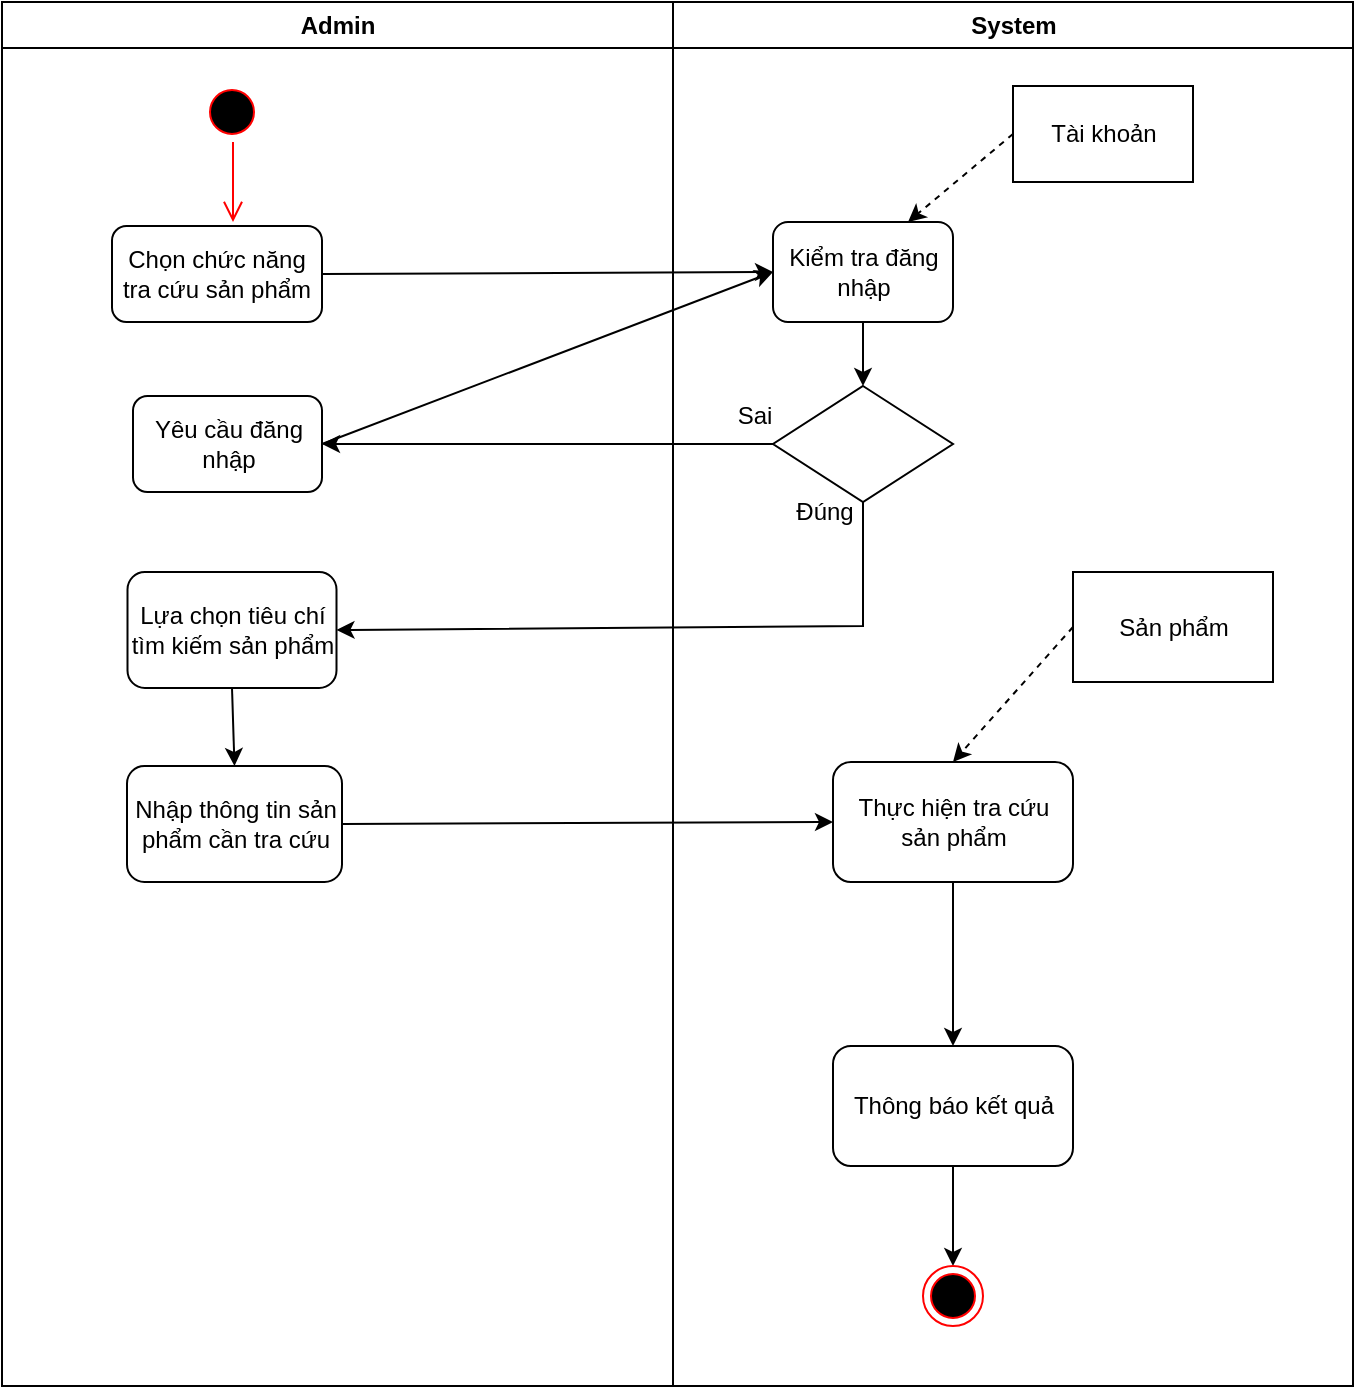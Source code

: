 <mxfile version="26.0.16">
  <diagram name="Page-1" id="e7e014a7-5840-1c2e-5031-d8a46d1fe8dd">
    <mxGraphModel dx="1391" dy="686" grid="1" gridSize="10" guides="1" tooltips="1" connect="1" arrows="1" fold="1" page="1" pageScale="1" pageWidth="1169" pageHeight="826" background="none" math="0" shadow="0">
      <root>
        <mxCell id="0" />
        <mxCell id="1" parent="0" />
        <mxCell id="2" value="Admin" style="swimlane;whiteSpace=wrap" parent="1" vertex="1">
          <mxGeometry x="210" y="67" width="335.5" height="692" as="geometry" />
        </mxCell>
        <mxCell id="5" value="" style="ellipse;shape=startState;fillColor=#000000;strokeColor=#ff0000;" parent="2" vertex="1">
          <mxGeometry x="100" y="40" width="30" height="30" as="geometry" />
        </mxCell>
        <mxCell id="6" value="" style="edgeStyle=elbowEdgeStyle;elbow=horizontal;verticalAlign=bottom;endArrow=open;endSize=8;strokeColor=#FF0000;endFill=1;rounded=0" parent="2" source="5" edge="1">
          <mxGeometry x="100" y="40" as="geometry">
            <mxPoint x="115.382" y="110" as="targetPoint" />
          </mxGeometry>
        </mxCell>
        <mxCell id="k2qXrynygnFcQe2m4YLg-41" value="Chọn chức năng tra cứu sản phẩm" style="rounded=1;whiteSpace=wrap;html=1;" parent="2" vertex="1">
          <mxGeometry x="55" y="112" width="105" height="48" as="geometry" />
        </mxCell>
        <mxCell id="IAGr2uxO39w4GgR1XOWE-22" value="Yêu cầu đăng nhập" style="rounded=1;whiteSpace=wrap;html=1;" vertex="1" parent="2">
          <mxGeometry x="65.5" y="197" width="94.5" height="48" as="geometry" />
        </mxCell>
        <mxCell id="IAGr2uxO39w4GgR1XOWE-27" value="Lựa chọn tiêu chí tìm kiếm sản phẩm" style="rounded=1;whiteSpace=wrap;html=1;" vertex="1" parent="2">
          <mxGeometry x="62.75" y="285" width="104.5" height="58" as="geometry" />
        </mxCell>
        <mxCell id="IAGr2uxO39w4GgR1XOWE-28" value="Nhập thông tin sản phẩm cần tra cứu" style="rounded=1;whiteSpace=wrap;html=1;" vertex="1" parent="2">
          <mxGeometry x="62.5" y="382" width="107.5" height="58" as="geometry" />
        </mxCell>
        <mxCell id="IAGr2uxO39w4GgR1XOWE-29" value="" style="endArrow=classic;html=1;rounded=0;entryX=0.5;entryY=0;entryDx=0;entryDy=0;exitX=0.5;exitY=1;exitDx=0;exitDy=0;" edge="1" parent="2" source="IAGr2uxO39w4GgR1XOWE-27" target="IAGr2uxO39w4GgR1XOWE-28">
          <mxGeometry width="50" height="50" relative="1" as="geometry">
            <mxPoint x="205.5" y="422" as="sourcePoint" />
            <mxPoint x="255.5" y="372" as="targetPoint" />
          </mxGeometry>
        </mxCell>
        <mxCell id="3" value="System" style="swimlane;whiteSpace=wrap" parent="1" vertex="1">
          <mxGeometry x="545.5" y="67" width="340" height="692" as="geometry" />
        </mxCell>
        <mxCell id="IAGr2uxO39w4GgR1XOWE-14" value="Kiểm tra đăng nhập" style="rounded=1;whiteSpace=wrap;html=1;" vertex="1" parent="3">
          <mxGeometry x="50" y="110" width="90" height="50" as="geometry" />
        </mxCell>
        <mxCell id="IAGr2uxO39w4GgR1XOWE-15" value="Tài khoản" style="rounded=0;whiteSpace=wrap;html=1;" vertex="1" parent="3">
          <mxGeometry x="170" y="42" width="90" height="48" as="geometry" />
        </mxCell>
        <mxCell id="IAGr2uxO39w4GgR1XOWE-16" value="" style="html=1;labelBackgroundColor=#ffffff;startArrow=none;startFill=0;startSize=6;endArrow=classic;endFill=1;endSize=6;jettySize=auto;orthogonalLoop=1;strokeWidth=1;dashed=1;fontSize=14;rounded=0;entryX=0.75;entryY=0;entryDx=0;entryDy=0;exitX=0;exitY=0.5;exitDx=0;exitDy=0;" edge="1" parent="3" source="IAGr2uxO39w4GgR1XOWE-15" target="IAGr2uxO39w4GgR1XOWE-14">
          <mxGeometry width="60" height="60" relative="1" as="geometry">
            <mxPoint x="170" y="192" as="sourcePoint" />
            <mxPoint x="170" y="112" as="targetPoint" />
          </mxGeometry>
        </mxCell>
        <mxCell id="IAGr2uxO39w4GgR1XOWE-17" value="" style="rhombus;whiteSpace=wrap;html=1;" vertex="1" parent="3">
          <mxGeometry x="50" y="192" width="90" height="58" as="geometry" />
        </mxCell>
        <mxCell id="IAGr2uxO39w4GgR1XOWE-18" value="" style="endArrow=classic;html=1;rounded=0;entryX=0.5;entryY=0;entryDx=0;entryDy=0;exitX=0.5;exitY=1;exitDx=0;exitDy=0;" edge="1" parent="3" source="IAGr2uxO39w4GgR1XOWE-14" target="IAGr2uxO39w4GgR1XOWE-17">
          <mxGeometry width="50" height="50" relative="1" as="geometry">
            <mxPoint x="-150" y="272" as="sourcePoint" />
            <mxPoint x="-100" y="222" as="targetPoint" />
          </mxGeometry>
        </mxCell>
        <mxCell id="IAGr2uxO39w4GgR1XOWE-21" value="Sai" style="text;html=1;align=center;verticalAlign=middle;resizable=0;points=[];autosize=1;strokeColor=none;fillColor=none;" vertex="1" parent="3">
          <mxGeometry x="20" y="192" width="40" height="30" as="geometry" />
        </mxCell>
        <mxCell id="IAGr2uxO39w4GgR1XOWE-25" value="Đúng" style="text;html=1;align=center;verticalAlign=middle;resizable=0;points=[];autosize=1;strokeColor=none;fillColor=none;" vertex="1" parent="3">
          <mxGeometry x="50" y="240" width="50" height="30" as="geometry" />
        </mxCell>
        <mxCell id="IAGr2uxO39w4GgR1XOWE-31" value="Thực hiện tra cứu sản phẩm" style="rounded=1;whiteSpace=wrap;html=1;" vertex="1" parent="3">
          <mxGeometry x="80" y="380" width="120" height="60" as="geometry" />
        </mxCell>
        <mxCell id="IAGr2uxO39w4GgR1XOWE-32" value="Sản phẩm" style="rounded=0;whiteSpace=wrap;html=1;" vertex="1" parent="3">
          <mxGeometry x="200" y="285" width="100" height="55" as="geometry" />
        </mxCell>
        <mxCell id="IAGr2uxO39w4GgR1XOWE-33" value="" style="html=1;labelBackgroundColor=#ffffff;startArrow=none;startFill=0;startSize=6;endArrow=classic;endFill=1;endSize=6;jettySize=auto;orthogonalLoop=1;strokeWidth=1;dashed=1;fontSize=14;rounded=0;entryX=0.5;entryY=0;entryDx=0;entryDy=0;exitX=0;exitY=0.5;exitDx=0;exitDy=0;" edge="1" parent="3" source="IAGr2uxO39w4GgR1XOWE-32" target="IAGr2uxO39w4GgR1XOWE-31">
          <mxGeometry width="60" height="60" relative="1" as="geometry">
            <mxPoint x="192" y="263" as="sourcePoint" />
            <mxPoint x="140" y="307" as="targetPoint" />
          </mxGeometry>
        </mxCell>
        <mxCell id="IAGr2uxO39w4GgR1XOWE-34" value="" style="endArrow=classic;html=1;rounded=0;exitX=0.5;exitY=1;exitDx=0;exitDy=0;entryX=0.5;entryY=0;entryDx=0;entryDy=0;" edge="1" parent="3" source="IAGr2uxO39w4GgR1XOWE-31" target="IAGr2uxO39w4GgR1XOWE-35">
          <mxGeometry width="50" height="50" relative="1" as="geometry">
            <mxPoint x="130" y="572" as="sourcePoint" />
            <mxPoint x="140" y="512" as="targetPoint" />
          </mxGeometry>
        </mxCell>
        <mxCell id="IAGr2uxO39w4GgR1XOWE-35" value="Thông báo kết quả" style="rounded=1;whiteSpace=wrap;html=1;" vertex="1" parent="3">
          <mxGeometry x="80" y="522" width="120" height="60" as="geometry" />
        </mxCell>
        <mxCell id="IAGr2uxO39w4GgR1XOWE-38" value="" style="endArrow=classic;html=1;rounded=0;exitX=0.5;exitY=1;exitDx=0;exitDy=0;entryX=0.5;entryY=0;entryDx=0;entryDy=0;" edge="1" parent="3" source="IAGr2uxO39w4GgR1XOWE-35" target="IAGr2uxO39w4GgR1XOWE-39">
          <mxGeometry width="50" height="50" relative="1" as="geometry">
            <mxPoint x="70" y="652" as="sourcePoint" />
            <mxPoint x="140" y="622" as="targetPoint" />
          </mxGeometry>
        </mxCell>
        <mxCell id="IAGr2uxO39w4GgR1XOWE-39" value="" style="ellipse;html=1;shape=endState;fillColor=#000000;strokeColor=#ff0000;" vertex="1" parent="3">
          <mxGeometry x="125" y="632" width="30" height="30" as="geometry" />
        </mxCell>
        <mxCell id="IAGr2uxO39w4GgR1XOWE-13" value="" style="endArrow=classic;html=1;rounded=0;exitX=1;exitY=0.5;exitDx=0;exitDy=0;entryX=0;entryY=0.5;entryDx=0;entryDy=0;" edge="1" parent="1" source="k2qXrynygnFcQe2m4YLg-41" target="IAGr2uxO39w4GgR1XOWE-14">
          <mxGeometry width="50" height="50" relative="1" as="geometry">
            <mxPoint x="395.5" y="249" as="sourcePoint" />
            <mxPoint x="595.5" y="203" as="targetPoint" />
          </mxGeometry>
        </mxCell>
        <mxCell id="IAGr2uxO39w4GgR1XOWE-20" value="" style="endArrow=classic;html=1;rounded=0;exitX=0;exitY=0.5;exitDx=0;exitDy=0;entryX=1;entryY=0.5;entryDx=0;entryDy=0;" edge="1" parent="1" source="IAGr2uxO39w4GgR1XOWE-17" target="IAGr2uxO39w4GgR1XOWE-22">
          <mxGeometry width="50" height="50" relative="1" as="geometry">
            <mxPoint x="365.5" y="349" as="sourcePoint" />
            <mxPoint x="415.5" y="289" as="targetPoint" />
          </mxGeometry>
        </mxCell>
        <mxCell id="IAGr2uxO39w4GgR1XOWE-23" value="" style="endArrow=classic;html=1;rounded=0;exitX=1;exitY=0.5;exitDx=0;exitDy=0;entryX=0;entryY=0.5;entryDx=0;entryDy=0;" edge="1" parent="1" source="IAGr2uxO39w4GgR1XOWE-22" target="IAGr2uxO39w4GgR1XOWE-14">
          <mxGeometry width="50" height="50" relative="1" as="geometry">
            <mxPoint x="455.5" y="279" as="sourcePoint" />
            <mxPoint x="505.5" y="229" as="targetPoint" />
          </mxGeometry>
        </mxCell>
        <mxCell id="IAGr2uxO39w4GgR1XOWE-24" value="" style="endArrow=classic;html=1;rounded=0;exitX=0.5;exitY=1;exitDx=0;exitDy=0;entryX=1;entryY=0.5;entryDx=0;entryDy=0;" edge="1" parent="1" source="IAGr2uxO39w4GgR1XOWE-17" target="IAGr2uxO39w4GgR1XOWE-27">
          <mxGeometry width="50" height="50" relative="1" as="geometry">
            <mxPoint x="675.5" y="419" as="sourcePoint" />
            <mxPoint x="640.5" y="379" as="targetPoint" />
            <Array as="points">
              <mxPoint x="640.5" y="379" />
            </Array>
          </mxGeometry>
        </mxCell>
        <mxCell id="IAGr2uxO39w4GgR1XOWE-30" value="" style="endArrow=classic;html=1;rounded=0;exitX=1;exitY=0.5;exitDx=0;exitDy=0;entryX=0;entryY=0.5;entryDx=0;entryDy=0;" edge="1" parent="1" source="IAGr2uxO39w4GgR1XOWE-28" target="IAGr2uxO39w4GgR1XOWE-31">
          <mxGeometry width="50" height="50" relative="1" as="geometry">
            <mxPoint x="495.5" y="519" as="sourcePoint" />
            <mxPoint x="605.5" y="459" as="targetPoint" />
          </mxGeometry>
        </mxCell>
      </root>
    </mxGraphModel>
  </diagram>
</mxfile>
